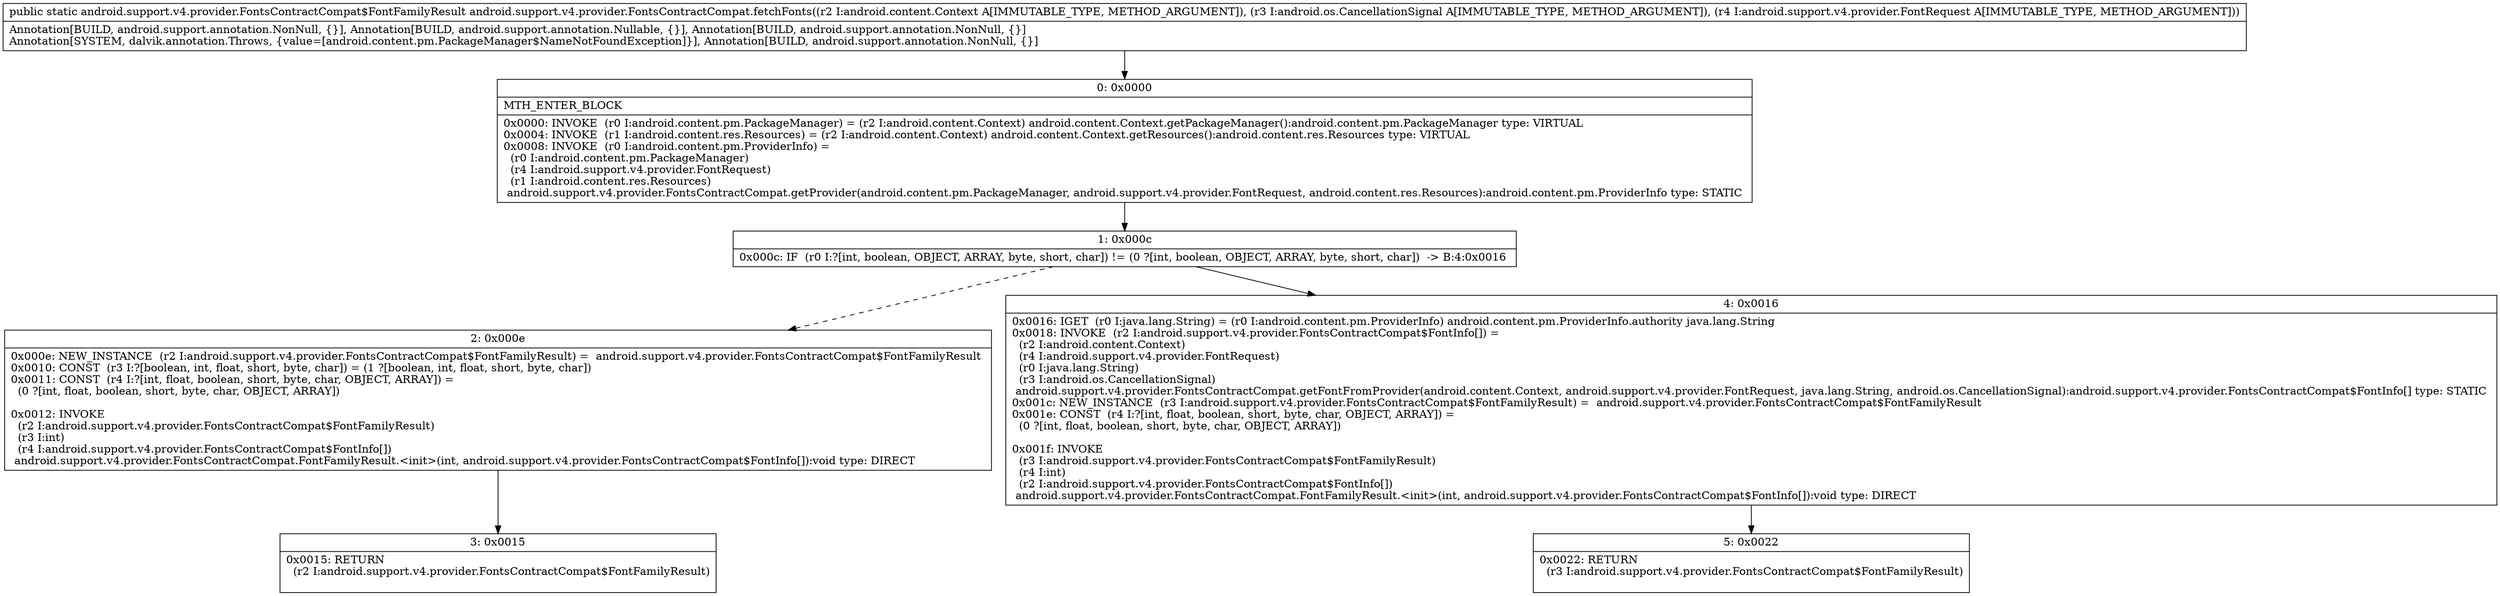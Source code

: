 digraph "CFG forandroid.support.v4.provider.FontsContractCompat.fetchFonts(Landroid\/content\/Context;Landroid\/os\/CancellationSignal;Landroid\/support\/v4\/provider\/FontRequest;)Landroid\/support\/v4\/provider\/FontsContractCompat$FontFamilyResult;" {
Node_0 [shape=record,label="{0\:\ 0x0000|MTH_ENTER_BLOCK\l|0x0000: INVOKE  (r0 I:android.content.pm.PackageManager) = (r2 I:android.content.Context) android.content.Context.getPackageManager():android.content.pm.PackageManager type: VIRTUAL \l0x0004: INVOKE  (r1 I:android.content.res.Resources) = (r2 I:android.content.Context) android.content.Context.getResources():android.content.res.Resources type: VIRTUAL \l0x0008: INVOKE  (r0 I:android.content.pm.ProviderInfo) = \l  (r0 I:android.content.pm.PackageManager)\l  (r4 I:android.support.v4.provider.FontRequest)\l  (r1 I:android.content.res.Resources)\l android.support.v4.provider.FontsContractCompat.getProvider(android.content.pm.PackageManager, android.support.v4.provider.FontRequest, android.content.res.Resources):android.content.pm.ProviderInfo type: STATIC \l}"];
Node_1 [shape=record,label="{1\:\ 0x000c|0x000c: IF  (r0 I:?[int, boolean, OBJECT, ARRAY, byte, short, char]) != (0 ?[int, boolean, OBJECT, ARRAY, byte, short, char])  \-\> B:4:0x0016 \l}"];
Node_2 [shape=record,label="{2\:\ 0x000e|0x000e: NEW_INSTANCE  (r2 I:android.support.v4.provider.FontsContractCompat$FontFamilyResult) =  android.support.v4.provider.FontsContractCompat$FontFamilyResult \l0x0010: CONST  (r3 I:?[boolean, int, float, short, byte, char]) = (1 ?[boolean, int, float, short, byte, char]) \l0x0011: CONST  (r4 I:?[int, float, boolean, short, byte, char, OBJECT, ARRAY]) = \l  (0 ?[int, float, boolean, short, byte, char, OBJECT, ARRAY])\l \l0x0012: INVOKE  \l  (r2 I:android.support.v4.provider.FontsContractCompat$FontFamilyResult)\l  (r3 I:int)\l  (r4 I:android.support.v4.provider.FontsContractCompat$FontInfo[])\l android.support.v4.provider.FontsContractCompat.FontFamilyResult.\<init\>(int, android.support.v4.provider.FontsContractCompat$FontInfo[]):void type: DIRECT \l}"];
Node_3 [shape=record,label="{3\:\ 0x0015|0x0015: RETURN  \l  (r2 I:android.support.v4.provider.FontsContractCompat$FontFamilyResult)\l \l}"];
Node_4 [shape=record,label="{4\:\ 0x0016|0x0016: IGET  (r0 I:java.lang.String) = (r0 I:android.content.pm.ProviderInfo) android.content.pm.ProviderInfo.authority java.lang.String \l0x0018: INVOKE  (r2 I:android.support.v4.provider.FontsContractCompat$FontInfo[]) = \l  (r2 I:android.content.Context)\l  (r4 I:android.support.v4.provider.FontRequest)\l  (r0 I:java.lang.String)\l  (r3 I:android.os.CancellationSignal)\l android.support.v4.provider.FontsContractCompat.getFontFromProvider(android.content.Context, android.support.v4.provider.FontRequest, java.lang.String, android.os.CancellationSignal):android.support.v4.provider.FontsContractCompat$FontInfo[] type: STATIC \l0x001c: NEW_INSTANCE  (r3 I:android.support.v4.provider.FontsContractCompat$FontFamilyResult) =  android.support.v4.provider.FontsContractCompat$FontFamilyResult \l0x001e: CONST  (r4 I:?[int, float, boolean, short, byte, char, OBJECT, ARRAY]) = \l  (0 ?[int, float, boolean, short, byte, char, OBJECT, ARRAY])\l \l0x001f: INVOKE  \l  (r3 I:android.support.v4.provider.FontsContractCompat$FontFamilyResult)\l  (r4 I:int)\l  (r2 I:android.support.v4.provider.FontsContractCompat$FontInfo[])\l android.support.v4.provider.FontsContractCompat.FontFamilyResult.\<init\>(int, android.support.v4.provider.FontsContractCompat$FontInfo[]):void type: DIRECT \l}"];
Node_5 [shape=record,label="{5\:\ 0x0022|0x0022: RETURN  \l  (r3 I:android.support.v4.provider.FontsContractCompat$FontFamilyResult)\l \l}"];
MethodNode[shape=record,label="{public static android.support.v4.provider.FontsContractCompat$FontFamilyResult android.support.v4.provider.FontsContractCompat.fetchFonts((r2 I:android.content.Context A[IMMUTABLE_TYPE, METHOD_ARGUMENT]), (r3 I:android.os.CancellationSignal A[IMMUTABLE_TYPE, METHOD_ARGUMENT]), (r4 I:android.support.v4.provider.FontRequest A[IMMUTABLE_TYPE, METHOD_ARGUMENT]))  | Annotation[BUILD, android.support.annotation.NonNull, \{\}], Annotation[BUILD, android.support.annotation.Nullable, \{\}], Annotation[BUILD, android.support.annotation.NonNull, \{\}]\lAnnotation[SYSTEM, dalvik.annotation.Throws, \{value=[android.content.pm.PackageManager$NameNotFoundException]\}], Annotation[BUILD, android.support.annotation.NonNull, \{\}]\l}"];
MethodNode -> Node_0;
Node_0 -> Node_1;
Node_1 -> Node_2[style=dashed];
Node_1 -> Node_4;
Node_2 -> Node_3;
Node_4 -> Node_5;
}

